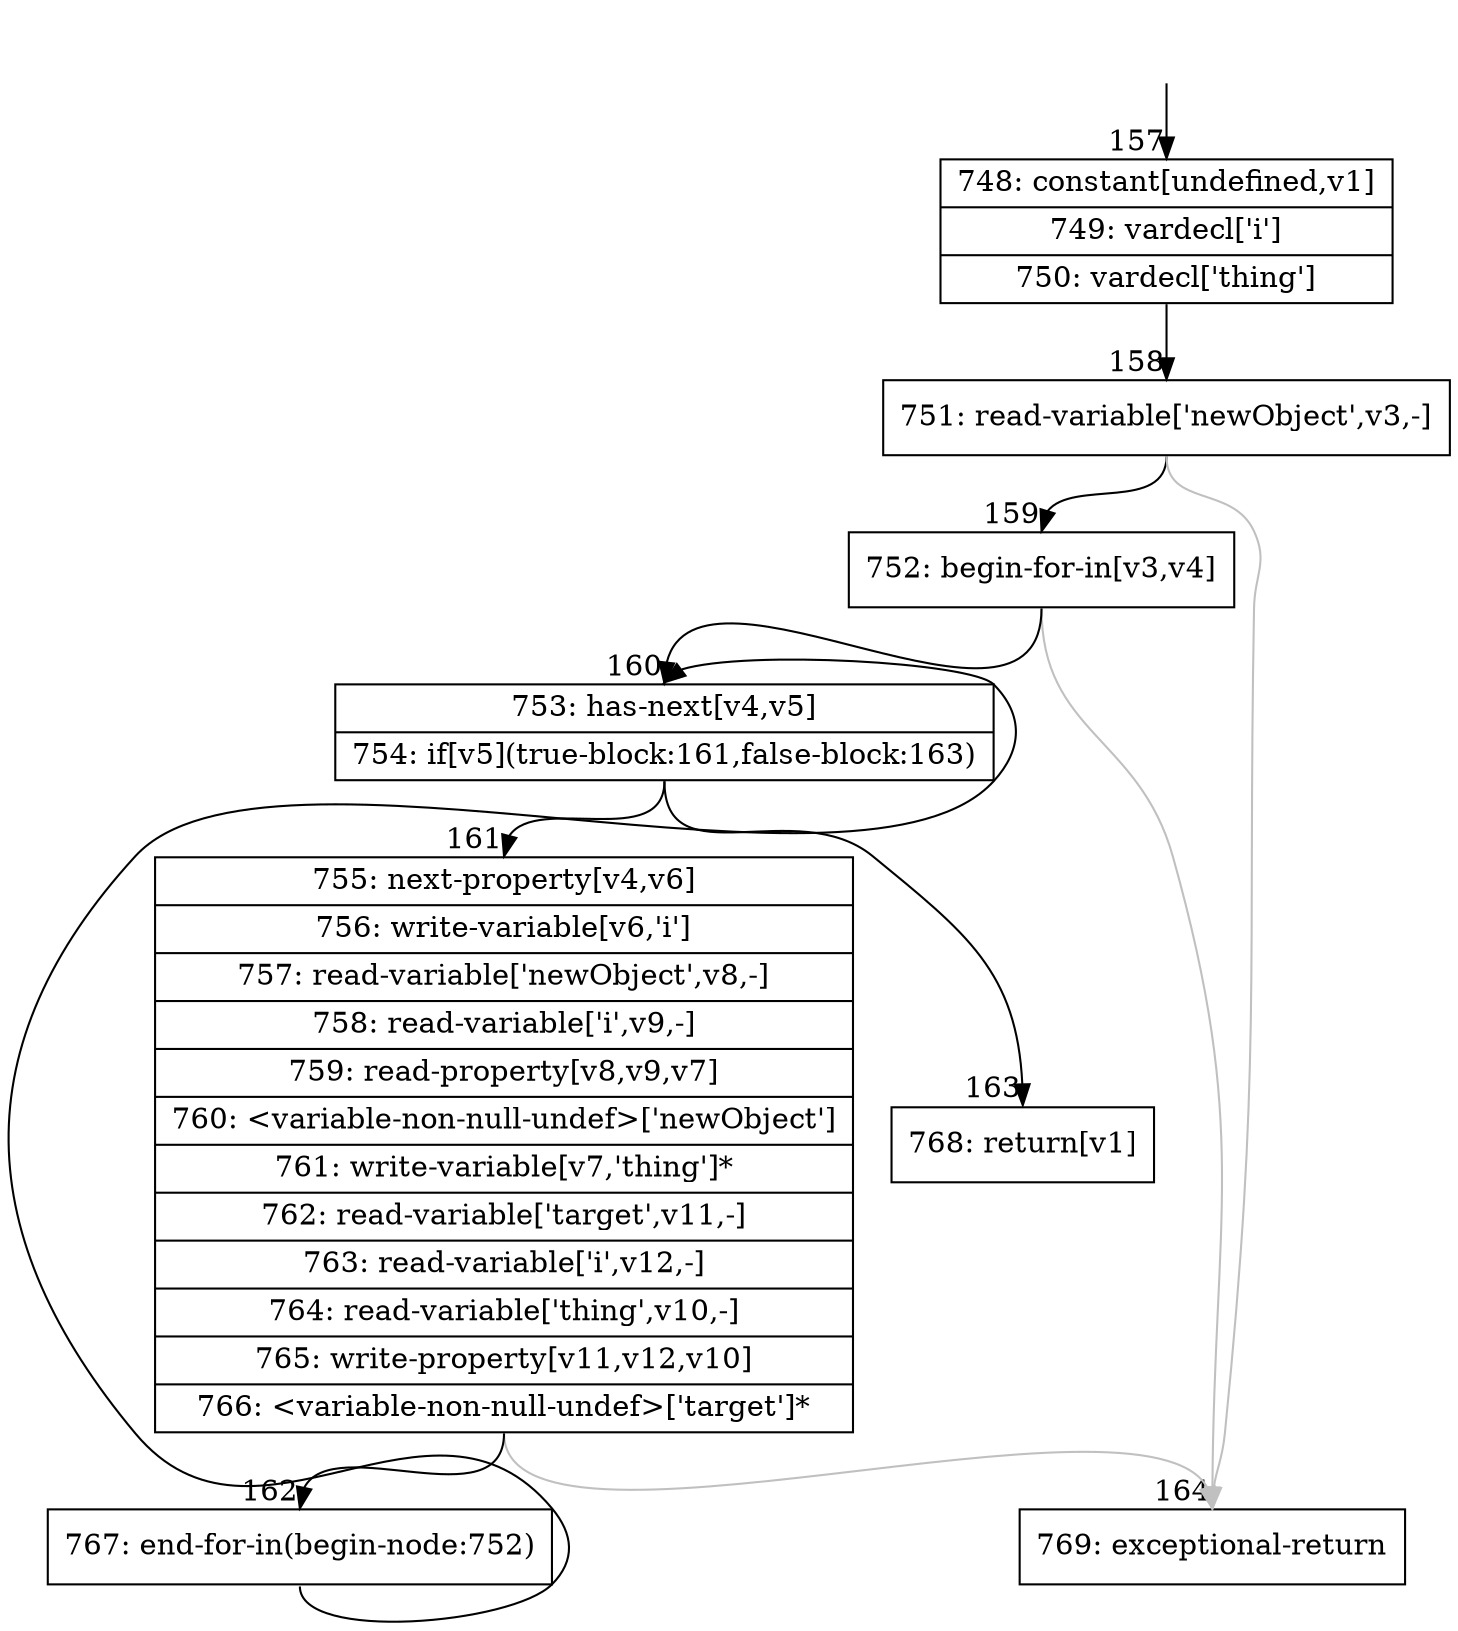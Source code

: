 digraph {
rankdir="TD"
BB_entry13[shape=none,label=""];
BB_entry13 -> BB157 [tailport=s, headport=n, headlabel="    157"]
BB157 [shape=record label="{748: constant[undefined,v1]|749: vardecl['i']|750: vardecl['thing']}" ] 
BB157 -> BB158 [tailport=s, headport=n, headlabel="      158"]
BB158 [shape=record label="{751: read-variable['newObject',v3,-]}" ] 
BB158 -> BB159 [tailport=s, headport=n, headlabel="      159"]
BB158 -> BB164 [tailport=s, headport=n, color=gray, headlabel="      164"]
BB159 [shape=record label="{752: begin-for-in[v3,v4]}" ] 
BB159 -> BB160 [tailport=s, headport=n, headlabel="      160"]
BB159 -> BB164 [tailport=s, headport=n, color=gray]
BB160 [shape=record label="{753: has-next[v4,v5]|754: if[v5](true-block:161,false-block:163)}" ] 
BB160 -> BB161 [tailport=s, headport=n, headlabel="      161"]
BB160 -> BB163 [tailport=s, headport=n, headlabel="      163"]
BB161 [shape=record label="{755: next-property[v4,v6]|756: write-variable[v6,'i']|757: read-variable['newObject',v8,-]|758: read-variable['i',v9,-]|759: read-property[v8,v9,v7]|760: \<variable-non-null-undef\>['newObject']|761: write-variable[v7,'thing']*|762: read-variable['target',v11,-]|763: read-variable['i',v12,-]|764: read-variable['thing',v10,-]|765: write-property[v11,v12,v10]|766: \<variable-non-null-undef\>['target']*}" ] 
BB161 -> BB162 [tailport=s, headport=n, headlabel="      162"]
BB161 -> BB164 [tailport=s, headport=n, color=gray]
BB162 [shape=record label="{767: end-for-in(begin-node:752)}" ] 
BB162 -> BB160 [tailport=s, headport=n]
BB163 [shape=record label="{768: return[v1]}" ] 
BB164 [shape=record label="{769: exceptional-return}" ] 
//#$~ 96
}
